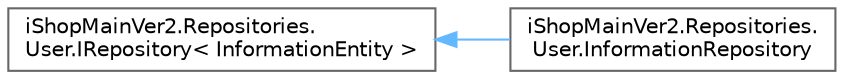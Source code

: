 digraph "Graphical Class Hierarchy"
{
 // LATEX_PDF_SIZE
  bgcolor="transparent";
  edge [fontname=Helvetica,fontsize=10,labelfontname=Helvetica,labelfontsize=10];
  node [fontname=Helvetica,fontsize=10,shape=box,height=0.2,width=0.4];
  rankdir="LR";
  Node0 [id="Node000000",label="iShopMainVer2.Repositories.\lUser.IRepository\< InformationEntity \>",height=0.2,width=0.4,color="grey40", fillcolor="white", style="filled",URL="$interfacei_shop_main_ver2_1_1_repositories_1_1_user_1_1_i_repository.html",tooltip=" "];
  Node0 -> Node1 [id="edge43_Node000000_Node000001",dir="back",color="steelblue1",style="solid",tooltip=" "];
  Node1 [id="Node000001",label="iShopMainVer2.Repositories.\lUser.InformationRepository",height=0.2,width=0.4,color="grey40", fillcolor="white", style="filled",URL="$classi_shop_main_ver2_1_1_repositories_1_1_user_1_1_information_repository.html",tooltip=" "];
}
